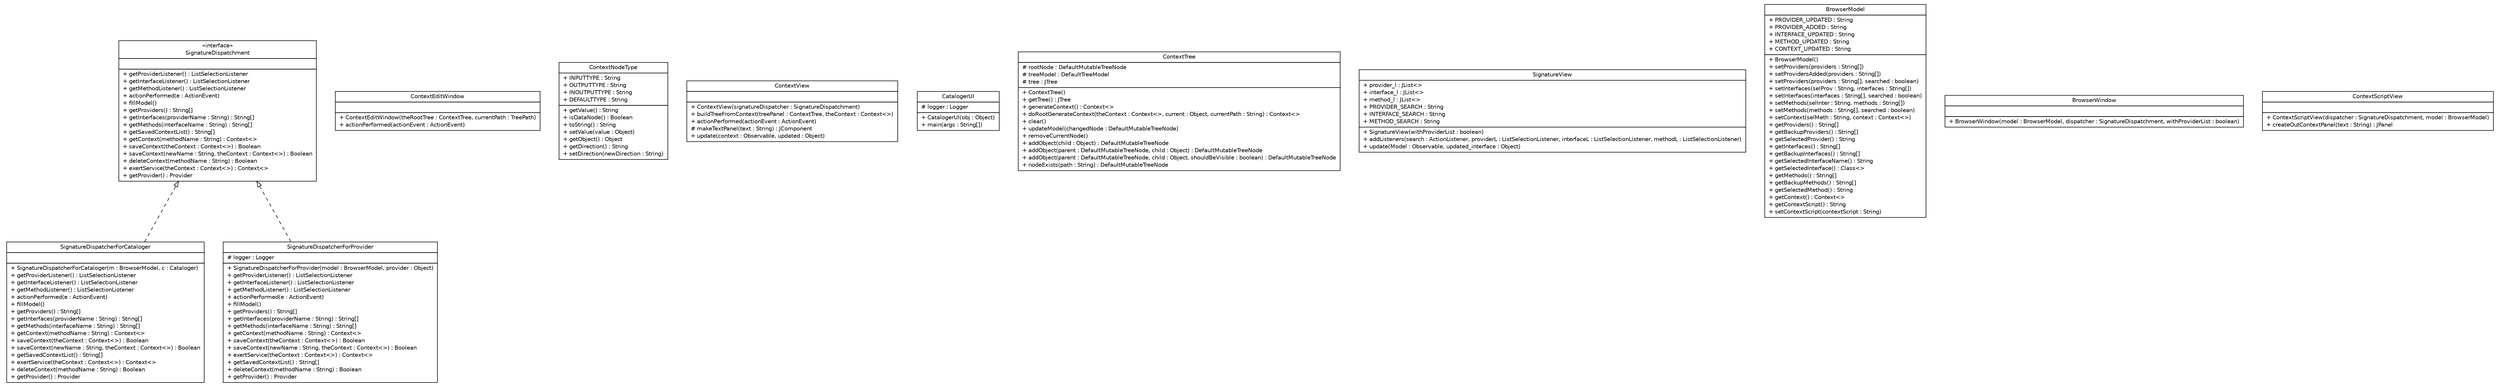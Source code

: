 #!/usr/local/bin/dot
#
# Class diagram 
# Generated by UMLGraph version R5_6 (http://www.umlgraph.org/)
#

digraph G {
	edge [fontname="Helvetica",fontsize=10,labelfontname="Helvetica",labelfontsize=10];
	node [fontname="Helvetica",fontsize=10,shape=plaintext];
	nodesep=0.25;
	ranksep=0.5;
	// sorcer.core.provider.cataloger.ui.SignatureDispatcherForCataloger
	c60637 [label=<<table title="sorcer.core.provider.cataloger.ui.SignatureDispatcherForCataloger" border="0" cellborder="1" cellspacing="0" cellpadding="2" port="p" href="./SignatureDispatcherForCataloger.html">
		<tr><td><table border="0" cellspacing="0" cellpadding="1">
<tr><td align="center" balign="center"> SignatureDispatcherForCataloger </td></tr>
		</table></td></tr>
		<tr><td><table border="0" cellspacing="0" cellpadding="1">
<tr><td align="left" balign="left">  </td></tr>
		</table></td></tr>
		<tr><td><table border="0" cellspacing="0" cellpadding="1">
<tr><td align="left" balign="left"> + SignatureDispatcherForCataloger(m : BrowserModel, c : Cataloger) </td></tr>
<tr><td align="left" balign="left"> + getProviderListener() : ListSelectionListener </td></tr>
<tr><td align="left" balign="left"> + getInterfaceListener() : ListSelectionListener </td></tr>
<tr><td align="left" balign="left"> + getMethodListener() : ListSelectionListener </td></tr>
<tr><td align="left" balign="left"> + actionPerformed(e : ActionEvent) </td></tr>
<tr><td align="left" balign="left"> + fillModel() </td></tr>
<tr><td align="left" balign="left"> + getProviders() : String[] </td></tr>
<tr><td align="left" balign="left"> + getInterfaces(providerName : String) : String[] </td></tr>
<tr><td align="left" balign="left"> + getMethods(interfaceName : String) : String[] </td></tr>
<tr><td align="left" balign="left"> + getContext(methodName : String) : Context&lt;&gt; </td></tr>
<tr><td align="left" balign="left"> + saveContext(theContext : Context&lt;&gt;) : Boolean </td></tr>
<tr><td align="left" balign="left"> + saveContext(newName : String, theContext : Context&lt;&gt;) : Boolean </td></tr>
<tr><td align="left" balign="left"> + getSavedContextList() : String[] </td></tr>
<tr><td align="left" balign="left"> + exertService(theContext : Context&lt;&gt;) : Context&lt;&gt; </td></tr>
<tr><td align="left" balign="left"> + deleteContext(methodName : String) : Boolean </td></tr>
<tr><td align="left" balign="left"> + getProvider() : Provider </td></tr>
		</table></td></tr>
		</table>>, URL="./SignatureDispatcherForCataloger.html", fontname="Helvetica", fontcolor="black", fontsize=10.0];
	// sorcer.core.provider.cataloger.ui.ContextEditWindow
	c60638 [label=<<table title="sorcer.core.provider.cataloger.ui.ContextEditWindow" border="0" cellborder="1" cellspacing="0" cellpadding="2" port="p" href="./ContextEditWindow.html">
		<tr><td><table border="0" cellspacing="0" cellpadding="1">
<tr><td align="center" balign="center"> ContextEditWindow </td></tr>
		</table></td></tr>
		<tr><td><table border="0" cellspacing="0" cellpadding="1">
<tr><td align="left" balign="left">  </td></tr>
		</table></td></tr>
		<tr><td><table border="0" cellspacing="0" cellpadding="1">
<tr><td align="left" balign="left"> + ContextEditWindow(theRootTree : ContextTree, currentPath : TreePath) </td></tr>
<tr><td align="left" balign="left"> + actionPerformed(actionEvent : ActionEvent) </td></tr>
		</table></td></tr>
		</table>>, URL="./ContextEditWindow.html", fontname="Helvetica", fontcolor="black", fontsize=10.0];
	// sorcer.core.provider.cataloger.ui.ContextNodeType
	c60639 [label=<<table title="sorcer.core.provider.cataloger.ui.ContextNodeType" border="0" cellborder="1" cellspacing="0" cellpadding="2" port="p" href="./ContextNodeType.html">
		<tr><td><table border="0" cellspacing="0" cellpadding="1">
<tr><td align="center" balign="center"> ContextNodeType </td></tr>
		</table></td></tr>
		<tr><td><table border="0" cellspacing="0" cellpadding="1">
<tr><td align="left" balign="left"> + INPUTTYPE : String </td></tr>
<tr><td align="left" balign="left"> + OUTPUTTYPE : String </td></tr>
<tr><td align="left" balign="left"> + INOUTPUTTYPE : String </td></tr>
<tr><td align="left" balign="left"> + DEFAULTTYPE : String </td></tr>
		</table></td></tr>
		<tr><td><table border="0" cellspacing="0" cellpadding="1">
<tr><td align="left" balign="left"> + getValue() : String </td></tr>
<tr><td align="left" balign="left"> + isDataNode() : Boolean </td></tr>
<tr><td align="left" balign="left"> + toString() : String </td></tr>
<tr><td align="left" balign="left"> + setValue(value : Object) </td></tr>
<tr><td align="left" balign="left"> + getObject() : Object </td></tr>
<tr><td align="left" balign="left"> + getDirection() : String </td></tr>
<tr><td align="left" balign="left"> + setDirection(newDirection : String) </td></tr>
		</table></td></tr>
		</table>>, URL="./ContextNodeType.html", fontname="Helvetica", fontcolor="black", fontsize=10.0];
	// sorcer.core.provider.cataloger.ui.ContextView
	c60640 [label=<<table title="sorcer.core.provider.cataloger.ui.ContextView" border="0" cellborder="1" cellspacing="0" cellpadding="2" port="p" href="./ContextView.html">
		<tr><td><table border="0" cellspacing="0" cellpadding="1">
<tr><td align="center" balign="center"> ContextView </td></tr>
		</table></td></tr>
		<tr><td><table border="0" cellspacing="0" cellpadding="1">
<tr><td align="left" balign="left">  </td></tr>
		</table></td></tr>
		<tr><td><table border="0" cellspacing="0" cellpadding="1">
<tr><td align="left" balign="left"> + ContextView(signatureDispatcher : SignatureDispatchment) </td></tr>
<tr><td align="left" balign="left"> + buildTreeFromContext(treePanel : ContextTree, theContext : Context&lt;&gt;) </td></tr>
<tr><td align="left" balign="left"> + actionPerformed(actionEvent : ActionEvent) </td></tr>
<tr><td align="left" balign="left"> # makeTextPanel(text : String) : JComponent </td></tr>
<tr><td align="left" balign="left"> + update(context : Observable, updated : Object) </td></tr>
		</table></td></tr>
		</table>>, URL="./ContextView.html", fontname="Helvetica", fontcolor="black", fontsize=10.0];
	// sorcer.core.provider.cataloger.ui.CatalogerUI
	c60641 [label=<<table title="sorcer.core.provider.cataloger.ui.CatalogerUI" border="0" cellborder="1" cellspacing="0" cellpadding="2" port="p" href="./CatalogerUI.html">
		<tr><td><table border="0" cellspacing="0" cellpadding="1">
<tr><td align="center" balign="center"> CatalogerUI </td></tr>
		</table></td></tr>
		<tr><td><table border="0" cellspacing="0" cellpadding="1">
<tr><td align="left" balign="left"> # logger : Logger </td></tr>
		</table></td></tr>
		<tr><td><table border="0" cellspacing="0" cellpadding="1">
<tr><td align="left" balign="left"> + CatalogerUI(obj : Object) </td></tr>
<tr><td align="left" balign="left"> + main(args : String[]) </td></tr>
		</table></td></tr>
		</table>>, URL="./CatalogerUI.html", fontname="Helvetica", fontcolor="black", fontsize=10.0];
	// sorcer.core.provider.cataloger.ui.ContextTree
	c60642 [label=<<table title="sorcer.core.provider.cataloger.ui.ContextTree" border="0" cellborder="1" cellspacing="0" cellpadding="2" port="p" href="./ContextTree.html">
		<tr><td><table border="0" cellspacing="0" cellpadding="1">
<tr><td align="center" balign="center"> ContextTree </td></tr>
		</table></td></tr>
		<tr><td><table border="0" cellspacing="0" cellpadding="1">
<tr><td align="left" balign="left"> # rootNode : DefaultMutableTreeNode </td></tr>
<tr><td align="left" balign="left"> # treeModel : DefaultTreeModel </td></tr>
<tr><td align="left" balign="left"> # tree : JTree </td></tr>
		</table></td></tr>
		<tr><td><table border="0" cellspacing="0" cellpadding="1">
<tr><td align="left" balign="left"> + ContextTree() </td></tr>
<tr><td align="left" balign="left"> + getTree() : JTree </td></tr>
<tr><td align="left" balign="left"> + generateContext() : Context&lt;&gt; </td></tr>
<tr><td align="left" balign="left"> + doRootGenerateContext(theContext : Context&lt;&gt;, current : Object, currentPath : String) : Context&lt;&gt; </td></tr>
<tr><td align="left" balign="left"> + clear() </td></tr>
<tr><td align="left" balign="left"> + updateModel(changedNode : DefaultMutableTreeNode) </td></tr>
<tr><td align="left" balign="left"> + removeCurrentNode() </td></tr>
<tr><td align="left" balign="left"> + addObject(child : Object) : DefaultMutableTreeNode </td></tr>
<tr><td align="left" balign="left"> + addObject(parent : DefaultMutableTreeNode, child : Object) : DefaultMutableTreeNode </td></tr>
<tr><td align="left" balign="left"> + addObject(parent : DefaultMutableTreeNode, child : Object, shouldBeVisible : boolean) : DefaultMutableTreeNode </td></tr>
<tr><td align="left" balign="left"> + nodeExists(path : String) : DefaultMutableTreeNode </td></tr>
		</table></td></tr>
		</table>>, URL="./ContextTree.html", fontname="Helvetica", fontcolor="black", fontsize=10.0];
	// sorcer.core.provider.cataloger.ui.SignatureView
	c60643 [label=<<table title="sorcer.core.provider.cataloger.ui.SignatureView" border="0" cellborder="1" cellspacing="0" cellpadding="2" port="p" href="./SignatureView.html">
		<tr><td><table border="0" cellspacing="0" cellpadding="1">
<tr><td align="center" balign="center"> SignatureView </td></tr>
		</table></td></tr>
		<tr><td><table border="0" cellspacing="0" cellpadding="1">
<tr><td align="left" balign="left"> + provider_l : JList&lt;&gt; </td></tr>
<tr><td align="left" balign="left"> + interface_l : JList&lt;&gt; </td></tr>
<tr><td align="left" balign="left"> + method_l : JList&lt;&gt; </td></tr>
<tr><td align="left" balign="left"> + PROVIDER_SEARCH : String </td></tr>
<tr><td align="left" balign="left"> + INTERFACE_SEARCH : String </td></tr>
<tr><td align="left" balign="left"> + METHOD_SEARCH : String </td></tr>
		</table></td></tr>
		<tr><td><table border="0" cellspacing="0" cellpadding="1">
<tr><td align="left" balign="left"> + SignatureView(withProviderList : boolean) </td></tr>
<tr><td align="left" balign="left"> + addListeners(search : ActionListener, providerL : ListSelectionListener, interfaceL : ListSelectionListener, methodL : ListSelectionListener) </td></tr>
<tr><td align="left" balign="left"> + update(Model : Observable, updated_interface : Object) </td></tr>
		</table></td></tr>
		</table>>, URL="./SignatureView.html", fontname="Helvetica", fontcolor="black", fontsize=10.0];
	// sorcer.core.provider.cataloger.ui.SignatureDispatchment
	c60644 [label=<<table title="sorcer.core.provider.cataloger.ui.SignatureDispatchment" border="0" cellborder="1" cellspacing="0" cellpadding="2" port="p" href="./SignatureDispatchment.html">
		<tr><td><table border="0" cellspacing="0" cellpadding="1">
<tr><td align="center" balign="center"> &#171;interface&#187; </td></tr>
<tr><td align="center" balign="center"> SignatureDispatchment </td></tr>
		</table></td></tr>
		<tr><td><table border="0" cellspacing="0" cellpadding="1">
<tr><td align="left" balign="left">  </td></tr>
		</table></td></tr>
		<tr><td><table border="0" cellspacing="0" cellpadding="1">
<tr><td align="left" balign="left"> + getProviderListener() : ListSelectionListener </td></tr>
<tr><td align="left" balign="left"> + getInterfaceListener() : ListSelectionListener </td></tr>
<tr><td align="left" balign="left"> + getMethodListener() : ListSelectionListener </td></tr>
<tr><td align="left" balign="left"> + actionPerformed(e : ActionEvent) </td></tr>
<tr><td align="left" balign="left"> + fillModel() </td></tr>
<tr><td align="left" balign="left"> + getProviders() : String[] </td></tr>
<tr><td align="left" balign="left"> + getInterfaces(providerName : String) : String[] </td></tr>
<tr><td align="left" balign="left"> + getMethods(interfaceName : String) : String[] </td></tr>
<tr><td align="left" balign="left"> + getSavedContextList() : String[] </td></tr>
<tr><td align="left" balign="left"> + getContext(methodName : String) : Context&lt;&gt; </td></tr>
<tr><td align="left" balign="left"> + saveContext(theContext : Context&lt;&gt;) : Boolean </td></tr>
<tr><td align="left" balign="left"> + saveContext(newName : String, theContext : Context&lt;&gt;) : Boolean </td></tr>
<tr><td align="left" balign="left"> + deleteContext(methodName : String) : Boolean </td></tr>
<tr><td align="left" balign="left"> + exertService(theContext : Context&lt;&gt;) : Context&lt;&gt; </td></tr>
<tr><td align="left" balign="left"> + getProvider() : Provider </td></tr>
		</table></td></tr>
		</table>>, URL="./SignatureDispatchment.html", fontname="Helvetica", fontcolor="black", fontsize=10.0];
	// sorcer.core.provider.cataloger.ui.SignatureDispatcherForProvider
	c60645 [label=<<table title="sorcer.core.provider.cataloger.ui.SignatureDispatcherForProvider" border="0" cellborder="1" cellspacing="0" cellpadding="2" port="p" href="./SignatureDispatcherForProvider.html">
		<tr><td><table border="0" cellspacing="0" cellpadding="1">
<tr><td align="center" balign="center"> SignatureDispatcherForProvider </td></tr>
		</table></td></tr>
		<tr><td><table border="0" cellspacing="0" cellpadding="1">
<tr><td align="left" balign="left"> # logger : Logger </td></tr>
		</table></td></tr>
		<tr><td><table border="0" cellspacing="0" cellpadding="1">
<tr><td align="left" balign="left"> + SignatureDispatcherForProvider(model : BrowserModel, provider : Object) </td></tr>
<tr><td align="left" balign="left"> + getProviderListener() : ListSelectionListener </td></tr>
<tr><td align="left" balign="left"> + getInterfaceListener() : ListSelectionListener </td></tr>
<tr><td align="left" balign="left"> + getMethodListener() : ListSelectionListener </td></tr>
<tr><td align="left" balign="left"> + actionPerformed(e : ActionEvent) </td></tr>
<tr><td align="left" balign="left"> + fillModel() </td></tr>
<tr><td align="left" balign="left"> + getProviders() : String[] </td></tr>
<tr><td align="left" balign="left"> + getInterfaces(providerName : String) : String[] </td></tr>
<tr><td align="left" balign="left"> + getMethods(interfaceName : String) : String[] </td></tr>
<tr><td align="left" balign="left"> + getContext(methodName : String) : Context&lt;&gt; </td></tr>
<tr><td align="left" balign="left"> + saveContext(theContext : Context&lt;&gt;) : Boolean </td></tr>
<tr><td align="left" balign="left"> + saveContext(newName : String, theContext : Context&lt;&gt;) : Boolean </td></tr>
<tr><td align="left" balign="left"> + exertService(theContext : Context&lt;&gt;) : Context&lt;&gt; </td></tr>
<tr><td align="left" balign="left"> + getSavedContextList() : String[] </td></tr>
<tr><td align="left" balign="left"> + deleteContext(methodName : String) : Boolean </td></tr>
<tr><td align="left" balign="left"> + getProvider() : Provider </td></tr>
		</table></td></tr>
		</table>>, URL="./SignatureDispatcherForProvider.html", fontname="Helvetica", fontcolor="black", fontsize=10.0];
	// sorcer.core.provider.cataloger.ui.BrowserModel
	c60646 [label=<<table title="sorcer.core.provider.cataloger.ui.BrowserModel" border="0" cellborder="1" cellspacing="0" cellpadding="2" port="p" href="./BrowserModel.html">
		<tr><td><table border="0" cellspacing="0" cellpadding="1">
<tr><td align="center" balign="center"> BrowserModel </td></tr>
		</table></td></tr>
		<tr><td><table border="0" cellspacing="0" cellpadding="1">
<tr><td align="left" balign="left"> + PROVIDER_UPDATED : String </td></tr>
<tr><td align="left" balign="left"> + PROVIDER_ADDED : String </td></tr>
<tr><td align="left" balign="left"> + INTERFACE_UPDATED : String </td></tr>
<tr><td align="left" balign="left"> + METHOD_UPDATED : String </td></tr>
<tr><td align="left" balign="left"> + CONTEXT_UPDATED : String </td></tr>
		</table></td></tr>
		<tr><td><table border="0" cellspacing="0" cellpadding="1">
<tr><td align="left" balign="left"> + BrowserModel() </td></tr>
<tr><td align="left" balign="left"> + setProviders(providers : String[]) </td></tr>
<tr><td align="left" balign="left"> + setProvidersAdded(providers : String[]) </td></tr>
<tr><td align="left" balign="left"> + setProviders(providers : String[], searched : boolean) </td></tr>
<tr><td align="left" balign="left"> + setInterfaces(selProv : String, interfaces : String[]) </td></tr>
<tr><td align="left" balign="left"> + setInterfaces(interfaces : String[], searched : boolean) </td></tr>
<tr><td align="left" balign="left"> + setMethods(selInter : String, methods : String[]) </td></tr>
<tr><td align="left" balign="left"> + setMethods(methods : String[], searched : boolean) </td></tr>
<tr><td align="left" balign="left"> + setContext(selMeth : String, context : Context&lt;&gt;) </td></tr>
<tr><td align="left" balign="left"> + getProviders() : String[] </td></tr>
<tr><td align="left" balign="left"> + getBackupProviders() : String[] </td></tr>
<tr><td align="left" balign="left"> + getSelectedProvider() : String </td></tr>
<tr><td align="left" balign="left"> + getInterfaces() : String[] </td></tr>
<tr><td align="left" balign="left"> + getBackupInterfaces() : String[] </td></tr>
<tr><td align="left" balign="left"> + getSelectedInterfaceName() : String </td></tr>
<tr><td align="left" balign="left"> + getSelectedInterface() : Class&lt;&gt; </td></tr>
<tr><td align="left" balign="left"> + getMethods() : String[] </td></tr>
<tr><td align="left" balign="left"> + getBackupMethods() : String[] </td></tr>
<tr><td align="left" balign="left"> + getSelectedMethod() : String </td></tr>
<tr><td align="left" balign="left"> + getContext() : Context&lt;&gt; </td></tr>
<tr><td align="left" balign="left"> + getContextScript() : String </td></tr>
<tr><td align="left" balign="left"> + setContextScript(contextScript : String) </td></tr>
		</table></td></tr>
		</table>>, URL="./BrowserModel.html", fontname="Helvetica", fontcolor="black", fontsize=10.0];
	// sorcer.core.provider.cataloger.ui.BrowserWindow
	c60647 [label=<<table title="sorcer.core.provider.cataloger.ui.BrowserWindow" border="0" cellborder="1" cellspacing="0" cellpadding="2" port="p" href="./BrowserWindow.html">
		<tr><td><table border="0" cellspacing="0" cellpadding="1">
<tr><td align="center" balign="center"> BrowserWindow </td></tr>
		</table></td></tr>
		<tr><td><table border="0" cellspacing="0" cellpadding="1">
<tr><td align="left" balign="left">  </td></tr>
		</table></td></tr>
		<tr><td><table border="0" cellspacing="0" cellpadding="1">
<tr><td align="left" balign="left"> + BrowserWindow(model : BrowserModel, dispatcher : SignatureDispatchment, withProviderList : boolean) </td></tr>
		</table></td></tr>
		</table>>, URL="./BrowserWindow.html", fontname="Helvetica", fontcolor="black", fontsize=10.0];
	// sorcer.core.provider.cataloger.ui.ContextScriptView
	c60648 [label=<<table title="sorcer.core.provider.cataloger.ui.ContextScriptView" border="0" cellborder="1" cellspacing="0" cellpadding="2" port="p" href="./ContextScriptView.html">
		<tr><td><table border="0" cellspacing="0" cellpadding="1">
<tr><td align="center" balign="center"> ContextScriptView </td></tr>
		</table></td></tr>
		<tr><td><table border="0" cellspacing="0" cellpadding="1">
<tr><td align="left" balign="left">  </td></tr>
		</table></td></tr>
		<tr><td><table border="0" cellspacing="0" cellpadding="1">
<tr><td align="left" balign="left"> + ContextScriptView(dispatcher : SignatureDispatchment, model : BrowserModel) </td></tr>
<tr><td align="left" balign="left"> + createOutContextPanel(text : String) : JPanel </td></tr>
		</table></td></tr>
		</table>>, URL="./ContextScriptView.html", fontname="Helvetica", fontcolor="black", fontsize=10.0];
	//sorcer.core.provider.cataloger.ui.SignatureDispatcherForCataloger implements sorcer.core.provider.cataloger.ui.SignatureDispatchment
	c60644:p -> c60637:p [dir=back,arrowtail=empty,style=dashed];
	//sorcer.core.provider.cataloger.ui.SignatureDispatcherForProvider implements sorcer.core.provider.cataloger.ui.SignatureDispatchment
	c60644:p -> c60645:p [dir=back,arrowtail=empty,style=dashed];
}

